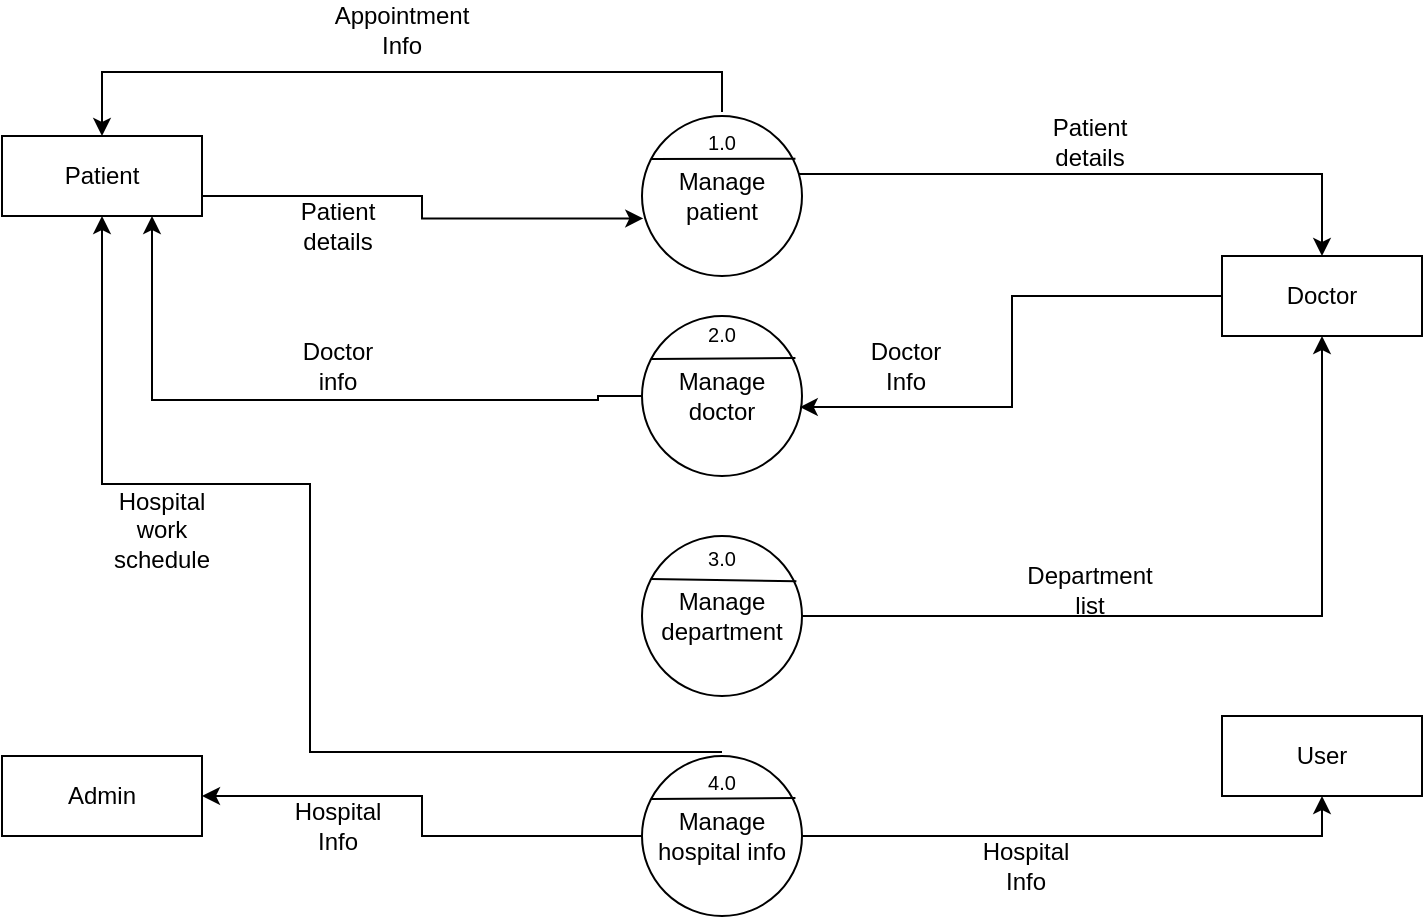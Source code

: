 <mxfile version="24.4.1" type="github">
  <diagram name="Page-1" id="JIyZBihRIfkB0QtYxaRd">
    <mxGraphModel dx="1134" dy="511" grid="1" gridSize="8" guides="1" tooltips="1" connect="1" arrows="1" fold="1" page="1" pageScale="1" pageWidth="850" pageHeight="1100" math="0" shadow="0">
      <root>
        <mxCell id="0" />
        <mxCell id="1" parent="0" />
        <mxCell id="QGsXIRogb_SLV1S0yjoC-1" value="Manage doctor" style="ellipse;whiteSpace=wrap;html=1;aspect=fixed;" vertex="1" parent="1">
          <mxGeometry x="390" y="310" width="80" height="80" as="geometry" />
        </mxCell>
        <mxCell id="QGsXIRogb_SLV1S0yjoC-2" value="" style="endArrow=none;html=1;rounded=0;exitX=0.057;exitY=0.269;exitDx=0;exitDy=0;exitPerimeter=0;entryX=0.959;entryY=0.262;entryDx=0;entryDy=0;entryPerimeter=0;" edge="1" parent="1" source="QGsXIRogb_SLV1S0yjoC-1" target="QGsXIRogb_SLV1S0yjoC-1">
          <mxGeometry width="50" height="50" relative="1" as="geometry">
            <mxPoint x="420" y="370" as="sourcePoint" />
            <mxPoint x="470" y="320" as="targetPoint" />
          </mxGeometry>
        </mxCell>
        <mxCell id="QGsXIRogb_SLV1S0yjoC-20" style="edgeStyle=orthogonalEdgeStyle;rounded=0;orthogonalLoop=1;jettySize=auto;html=1;entryX=0.5;entryY=0;entryDx=0;entryDy=0;exitX=0.98;exitY=0.363;exitDx=0;exitDy=0;exitPerimeter=0;" edge="1" parent="1" source="QGsXIRogb_SLV1S0yjoC-3" target="QGsXIRogb_SLV1S0yjoC-13">
          <mxGeometry relative="1" as="geometry" />
        </mxCell>
        <mxCell id="QGsXIRogb_SLV1S0yjoC-3" value="Manage patient " style="ellipse;whiteSpace=wrap;html=1;aspect=fixed;" vertex="1" parent="1">
          <mxGeometry x="390" y="210" width="80" height="80" as="geometry" />
        </mxCell>
        <mxCell id="QGsXIRogb_SLV1S0yjoC-4" value="" style="endArrow=none;html=1;rounded=0;exitX=0.057;exitY=0.269;exitDx=0;exitDy=0;exitPerimeter=0;entryX=0.959;entryY=0.267;entryDx=0;entryDy=0;entryPerimeter=0;" edge="1" source="QGsXIRogb_SLV1S0yjoC-3" target="QGsXIRogb_SLV1S0yjoC-3" parent="1">
          <mxGeometry width="50" height="50" relative="1" as="geometry">
            <mxPoint x="420" y="270" as="sourcePoint" />
            <mxPoint x="470" y="220" as="targetPoint" />
          </mxGeometry>
        </mxCell>
        <mxCell id="QGsXIRogb_SLV1S0yjoC-25" style="edgeStyle=orthogonalEdgeStyle;rounded=0;orthogonalLoop=1;jettySize=auto;html=1;entryX=0.5;entryY=1;entryDx=0;entryDy=0;" edge="1" parent="1" source="QGsXIRogb_SLV1S0yjoC-5" target="QGsXIRogb_SLV1S0yjoC-13">
          <mxGeometry relative="1" as="geometry">
            <Array as="points">
              <mxPoint x="730" y="460" />
            </Array>
          </mxGeometry>
        </mxCell>
        <mxCell id="QGsXIRogb_SLV1S0yjoC-31" style="edgeStyle=orthogonalEdgeStyle;rounded=0;orthogonalLoop=1;jettySize=auto;html=1;entryX=0.5;entryY=1;entryDx=0;entryDy=0;exitX=0.5;exitY=0;exitDx=0;exitDy=0;" edge="1" parent="1" source="QGsXIRogb_SLV1S0yjoC-19" target="QGsXIRogb_SLV1S0yjoC-9">
          <mxGeometry relative="1" as="geometry">
            <Array as="points">
              <mxPoint x="224" y="528" />
              <mxPoint x="224" y="394" />
              <mxPoint x="120" y="394" />
            </Array>
          </mxGeometry>
        </mxCell>
        <mxCell id="QGsXIRogb_SLV1S0yjoC-45" style="edgeStyle=orthogonalEdgeStyle;rounded=0;orthogonalLoop=1;jettySize=auto;html=1;entryX=0.75;entryY=1;entryDx=0;entryDy=0;exitX=0;exitY=0.5;exitDx=0;exitDy=0;" edge="1" parent="1" source="QGsXIRogb_SLV1S0yjoC-1" target="QGsXIRogb_SLV1S0yjoC-9">
          <mxGeometry relative="1" as="geometry">
            <Array as="points">
              <mxPoint x="368" y="350" />
              <mxPoint x="368" y="352" />
              <mxPoint x="145" y="352" />
            </Array>
          </mxGeometry>
        </mxCell>
        <mxCell id="QGsXIRogb_SLV1S0yjoC-5" value="Manage department" style="ellipse;whiteSpace=wrap;html=1;aspect=fixed;" vertex="1" parent="1">
          <mxGeometry x="390" y="420" width="80" height="80" as="geometry" />
        </mxCell>
        <mxCell id="QGsXIRogb_SLV1S0yjoC-6" value="" style="endArrow=none;html=1;rounded=0;exitX=0.057;exitY=0.269;exitDx=0;exitDy=0;exitPerimeter=0;entryX=0.965;entryY=0.283;entryDx=0;entryDy=0;entryPerimeter=0;" edge="1" source="QGsXIRogb_SLV1S0yjoC-5" target="QGsXIRogb_SLV1S0yjoC-5" parent="1">
          <mxGeometry width="50" height="50" relative="1" as="geometry">
            <mxPoint x="420" y="480" as="sourcePoint" />
            <mxPoint x="470" y="430" as="targetPoint" />
          </mxGeometry>
        </mxCell>
        <mxCell id="QGsXIRogb_SLV1S0yjoC-26" style="edgeStyle=orthogonalEdgeStyle;rounded=0;orthogonalLoop=1;jettySize=auto;html=1;entryX=0.5;entryY=1;entryDx=0;entryDy=0;" edge="1" parent="1" source="QGsXIRogb_SLV1S0yjoC-7" target="QGsXIRogb_SLV1S0yjoC-12">
          <mxGeometry relative="1" as="geometry" />
        </mxCell>
        <mxCell id="QGsXIRogb_SLV1S0yjoC-28" style="edgeStyle=orthogonalEdgeStyle;rounded=0;orthogonalLoop=1;jettySize=auto;html=1;entryX=1;entryY=0.5;entryDx=0;entryDy=0;" edge="1" parent="1" source="QGsXIRogb_SLV1S0yjoC-7" target="QGsXIRogb_SLV1S0yjoC-11">
          <mxGeometry relative="1" as="geometry" />
        </mxCell>
        <mxCell id="QGsXIRogb_SLV1S0yjoC-7" value="Manage hospital info" style="ellipse;whiteSpace=wrap;html=1;aspect=fixed;" vertex="1" parent="1">
          <mxGeometry x="390" y="530" width="80" height="80" as="geometry" />
        </mxCell>
        <mxCell id="QGsXIRogb_SLV1S0yjoC-8" value="" style="endArrow=none;html=1;rounded=0;exitX=0.057;exitY=0.269;exitDx=0;exitDy=0;exitPerimeter=0;entryX=0.959;entryY=0.262;entryDx=0;entryDy=0;entryPerimeter=0;" edge="1" source="QGsXIRogb_SLV1S0yjoC-7" target="QGsXIRogb_SLV1S0yjoC-7" parent="1">
          <mxGeometry width="50" height="50" relative="1" as="geometry">
            <mxPoint x="420" y="590" as="sourcePoint" />
            <mxPoint x="470" y="540" as="targetPoint" />
          </mxGeometry>
        </mxCell>
        <mxCell id="QGsXIRogb_SLV1S0yjoC-9" value="Patient" style="rounded=0;whiteSpace=wrap;html=1;" vertex="1" parent="1">
          <mxGeometry x="70" y="220" width="100" height="40" as="geometry" />
        </mxCell>
        <mxCell id="QGsXIRogb_SLV1S0yjoC-11" value="Admin" style="rounded=0;whiteSpace=wrap;html=1;" vertex="1" parent="1">
          <mxGeometry x="70" y="530" width="100" height="40" as="geometry" />
        </mxCell>
        <mxCell id="QGsXIRogb_SLV1S0yjoC-12" value="User" style="rounded=0;whiteSpace=wrap;html=1;" vertex="1" parent="1">
          <mxGeometry x="680" y="510" width="100" height="40" as="geometry" />
        </mxCell>
        <mxCell id="QGsXIRogb_SLV1S0yjoC-13" value="Doctor" style="rounded=0;whiteSpace=wrap;html=1;" vertex="1" parent="1">
          <mxGeometry x="680" y="280" width="100" height="40" as="geometry" />
        </mxCell>
        <mxCell id="QGsXIRogb_SLV1S0yjoC-14" value="&lt;font style=&quot;font-size: 10px;&quot;&gt;2.0&lt;/font&gt;" style="text;html=1;align=center;verticalAlign=middle;whiteSpace=wrap;rounded=0;" vertex="1" parent="1">
          <mxGeometry x="400" y="304" width="60" height="30" as="geometry" />
        </mxCell>
        <mxCell id="QGsXIRogb_SLV1S0yjoC-38" style="edgeStyle=orthogonalEdgeStyle;rounded=0;orthogonalLoop=1;jettySize=auto;html=1;entryX=0.5;entryY=0;entryDx=0;entryDy=0;exitX=0.5;exitY=0;exitDx=0;exitDy=0;" edge="1" parent="1" source="QGsXIRogb_SLV1S0yjoC-16" target="QGsXIRogb_SLV1S0yjoC-9">
          <mxGeometry relative="1" as="geometry" />
        </mxCell>
        <mxCell id="QGsXIRogb_SLV1S0yjoC-16" value="&lt;font style=&quot;font-size: 10px;&quot;&gt;1.0&lt;/font&gt;" style="text;html=1;align=center;verticalAlign=middle;whiteSpace=wrap;rounded=0;" vertex="1" parent="1">
          <mxGeometry x="400" y="208" width="60" height="30" as="geometry" />
        </mxCell>
        <mxCell id="QGsXIRogb_SLV1S0yjoC-17" value="&lt;font style=&quot;font-size: 10px;&quot;&gt;3.0&lt;/font&gt;" style="text;html=1;align=center;verticalAlign=middle;whiteSpace=wrap;rounded=0;" vertex="1" parent="1">
          <mxGeometry x="400" y="416" width="60" height="30" as="geometry" />
        </mxCell>
        <mxCell id="QGsXIRogb_SLV1S0yjoC-19" value="&lt;font style=&quot;font-size: 10px;&quot;&gt;4.0&lt;/font&gt;" style="text;html=1;align=center;verticalAlign=middle;whiteSpace=wrap;rounded=0;" vertex="1" parent="1">
          <mxGeometry x="400" y="528" width="60" height="30" as="geometry" />
        </mxCell>
        <mxCell id="QGsXIRogb_SLV1S0yjoC-24" style="edgeStyle=orthogonalEdgeStyle;rounded=0;orthogonalLoop=1;jettySize=auto;html=1;entryX=0.986;entryY=0.569;entryDx=0;entryDy=0;entryPerimeter=0;" edge="1" parent="1" source="QGsXIRogb_SLV1S0yjoC-13" target="QGsXIRogb_SLV1S0yjoC-1">
          <mxGeometry relative="1" as="geometry" />
        </mxCell>
        <mxCell id="QGsXIRogb_SLV1S0yjoC-29" value="Hospital Info" style="text;html=1;align=center;verticalAlign=middle;whiteSpace=wrap;rounded=0;" vertex="1" parent="1">
          <mxGeometry x="552" y="570" width="60" height="30" as="geometry" />
        </mxCell>
        <mxCell id="QGsXIRogb_SLV1S0yjoC-30" value="Hospital Info" style="text;html=1;align=center;verticalAlign=middle;whiteSpace=wrap;rounded=0;" vertex="1" parent="1">
          <mxGeometry x="208" y="550" width="60" height="30" as="geometry" />
        </mxCell>
        <mxCell id="QGsXIRogb_SLV1S0yjoC-33" value="Department list" style="text;html=1;align=center;verticalAlign=middle;whiteSpace=wrap;rounded=0;" vertex="1" parent="1">
          <mxGeometry x="584" y="432" width="60" height="30" as="geometry" />
        </mxCell>
        <mxCell id="QGsXIRogb_SLV1S0yjoC-34" value="Doctor Info" style="text;html=1;align=center;verticalAlign=middle;whiteSpace=wrap;rounded=0;" vertex="1" parent="1">
          <mxGeometry x="492" y="320" width="60" height="30" as="geometry" />
        </mxCell>
        <mxCell id="QGsXIRogb_SLV1S0yjoC-37" style="edgeStyle=orthogonalEdgeStyle;rounded=0;orthogonalLoop=1;jettySize=auto;html=1;entryX=0.008;entryY=0.64;entryDx=0;entryDy=0;entryPerimeter=0;" edge="1" parent="1" source="QGsXIRogb_SLV1S0yjoC-9" target="QGsXIRogb_SLV1S0yjoC-3">
          <mxGeometry relative="1" as="geometry">
            <Array as="points">
              <mxPoint x="280" y="250" />
              <mxPoint x="280" y="261" />
            </Array>
          </mxGeometry>
        </mxCell>
        <mxCell id="QGsXIRogb_SLV1S0yjoC-39" value="Patient details" style="text;html=1;align=center;verticalAlign=middle;whiteSpace=wrap;rounded=0;" vertex="1" parent="1">
          <mxGeometry x="208" y="250" width="60" height="30" as="geometry" />
        </mxCell>
        <mxCell id="QGsXIRogb_SLV1S0yjoC-40" value="Appointment Info" style="text;html=1;align=center;verticalAlign=middle;whiteSpace=wrap;rounded=0;" vertex="1" parent="1">
          <mxGeometry x="240" y="152" width="60" height="30" as="geometry" />
        </mxCell>
        <mxCell id="QGsXIRogb_SLV1S0yjoC-42" value="Patient details" style="text;html=1;align=center;verticalAlign=middle;whiteSpace=wrap;rounded=0;" vertex="1" parent="1">
          <mxGeometry x="584" y="208" width="60" height="30" as="geometry" />
        </mxCell>
        <mxCell id="QGsXIRogb_SLV1S0yjoC-43" value="Hospital work schedule" style="text;html=1;align=center;verticalAlign=middle;whiteSpace=wrap;rounded=0;" vertex="1" parent="1">
          <mxGeometry x="120" y="402" width="60" height="30" as="geometry" />
        </mxCell>
        <mxCell id="QGsXIRogb_SLV1S0yjoC-47" value="Doctor info" style="text;html=1;align=center;verticalAlign=middle;whiteSpace=wrap;rounded=0;" vertex="1" parent="1">
          <mxGeometry x="208" y="320" width="60" height="30" as="geometry" />
        </mxCell>
      </root>
    </mxGraphModel>
  </diagram>
</mxfile>
